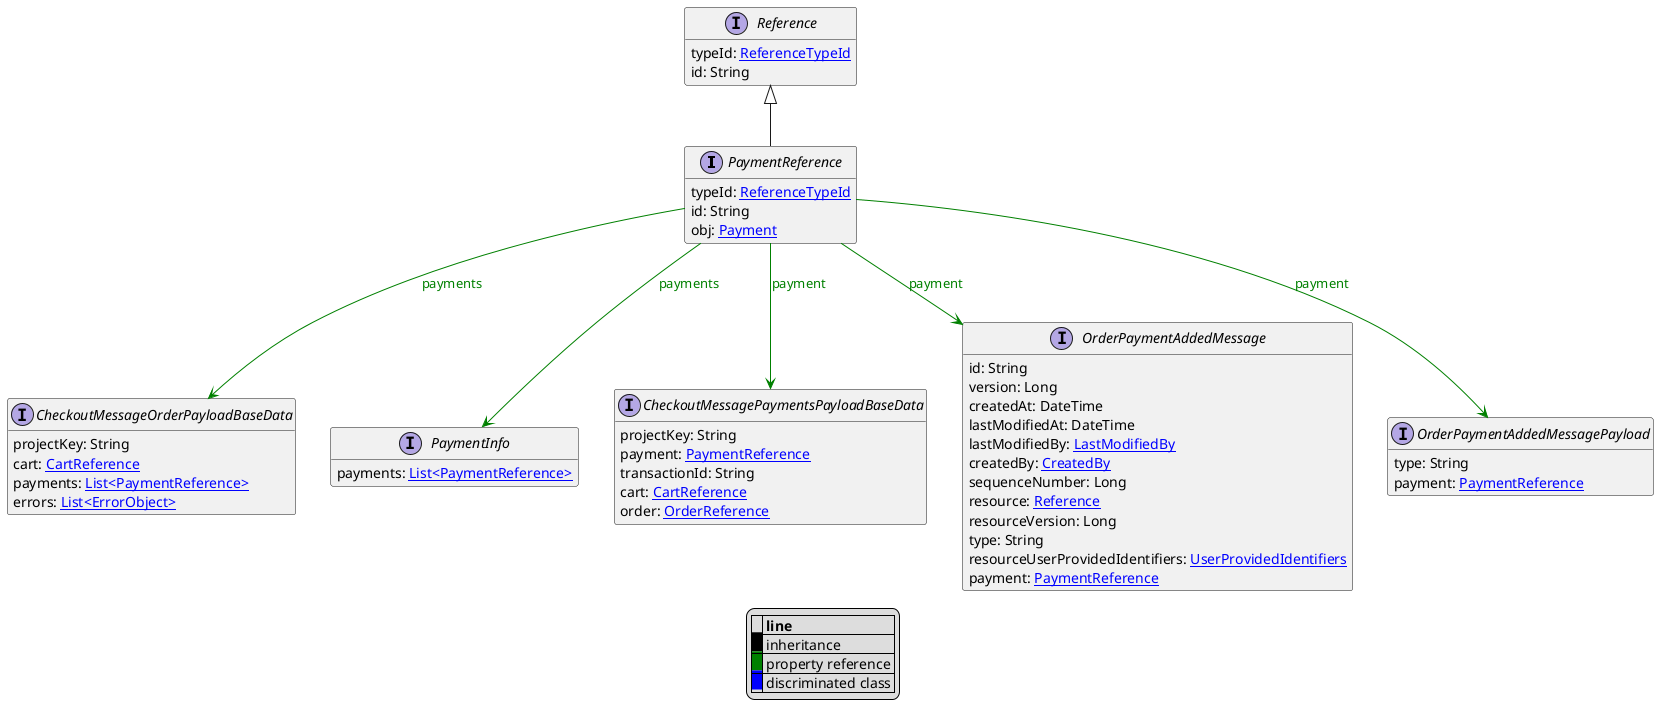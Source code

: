 @startuml

hide empty fields
hide empty methods
legend
|= |= line |
|<back:black>   </back>| inheritance |
|<back:green>   </back>| property reference |
|<back:blue>   </back>| discriminated class |
endlegend
interface PaymentReference [[PaymentReference.svg]] extends Reference {
    typeId: [[ReferenceTypeId.svg ReferenceTypeId]]
    id: String
    obj: [[Payment.svg Payment]]
}
interface Reference [[Reference.svg]]  {
    typeId: [[ReferenceTypeId.svg ReferenceTypeId]]
    id: String
}


interface CheckoutMessageOrderPayloadBaseData [[CheckoutMessageOrderPayloadBaseData.svg]]  {
    projectKey: String
    cart: [[CartReference.svg CartReference]]
    payments: [[PaymentReference.svg List<PaymentReference>]]
    errors: [[ErrorObject.svg List<ErrorObject>]]
}
interface PaymentInfo [[PaymentInfo.svg]]  {
    payments: [[PaymentReference.svg List<PaymentReference>]]
}
interface CheckoutMessagePaymentsPayloadBaseData [[CheckoutMessagePaymentsPayloadBaseData.svg]]  {
    projectKey: String
    payment: [[PaymentReference.svg PaymentReference]]
    transactionId: String
    cart: [[CartReference.svg CartReference]]
    order: [[OrderReference.svg OrderReference]]
}
interface OrderPaymentAddedMessage [[OrderPaymentAddedMessage.svg]]  {
    id: String
    version: Long
    createdAt: DateTime
    lastModifiedAt: DateTime
    lastModifiedBy: [[LastModifiedBy.svg LastModifiedBy]]
    createdBy: [[CreatedBy.svg CreatedBy]]
    sequenceNumber: Long
    resource: [[Reference.svg Reference]]
    resourceVersion: Long
    type: String
    resourceUserProvidedIdentifiers: [[UserProvidedIdentifiers.svg UserProvidedIdentifiers]]
    payment: [[PaymentReference.svg PaymentReference]]
}
interface OrderPaymentAddedMessagePayload [[OrderPaymentAddedMessagePayload.svg]]  {
    type: String
    payment: [[PaymentReference.svg PaymentReference]]
}

PaymentReference --> CheckoutMessageOrderPayloadBaseData #green;text:green : "payments"
PaymentReference --> PaymentInfo #green;text:green : "payments"
PaymentReference --> CheckoutMessagePaymentsPayloadBaseData #green;text:green : "payment"
PaymentReference --> OrderPaymentAddedMessage #green;text:green : "payment"
PaymentReference --> OrderPaymentAddedMessagePayload #green;text:green : "payment"
@enduml
